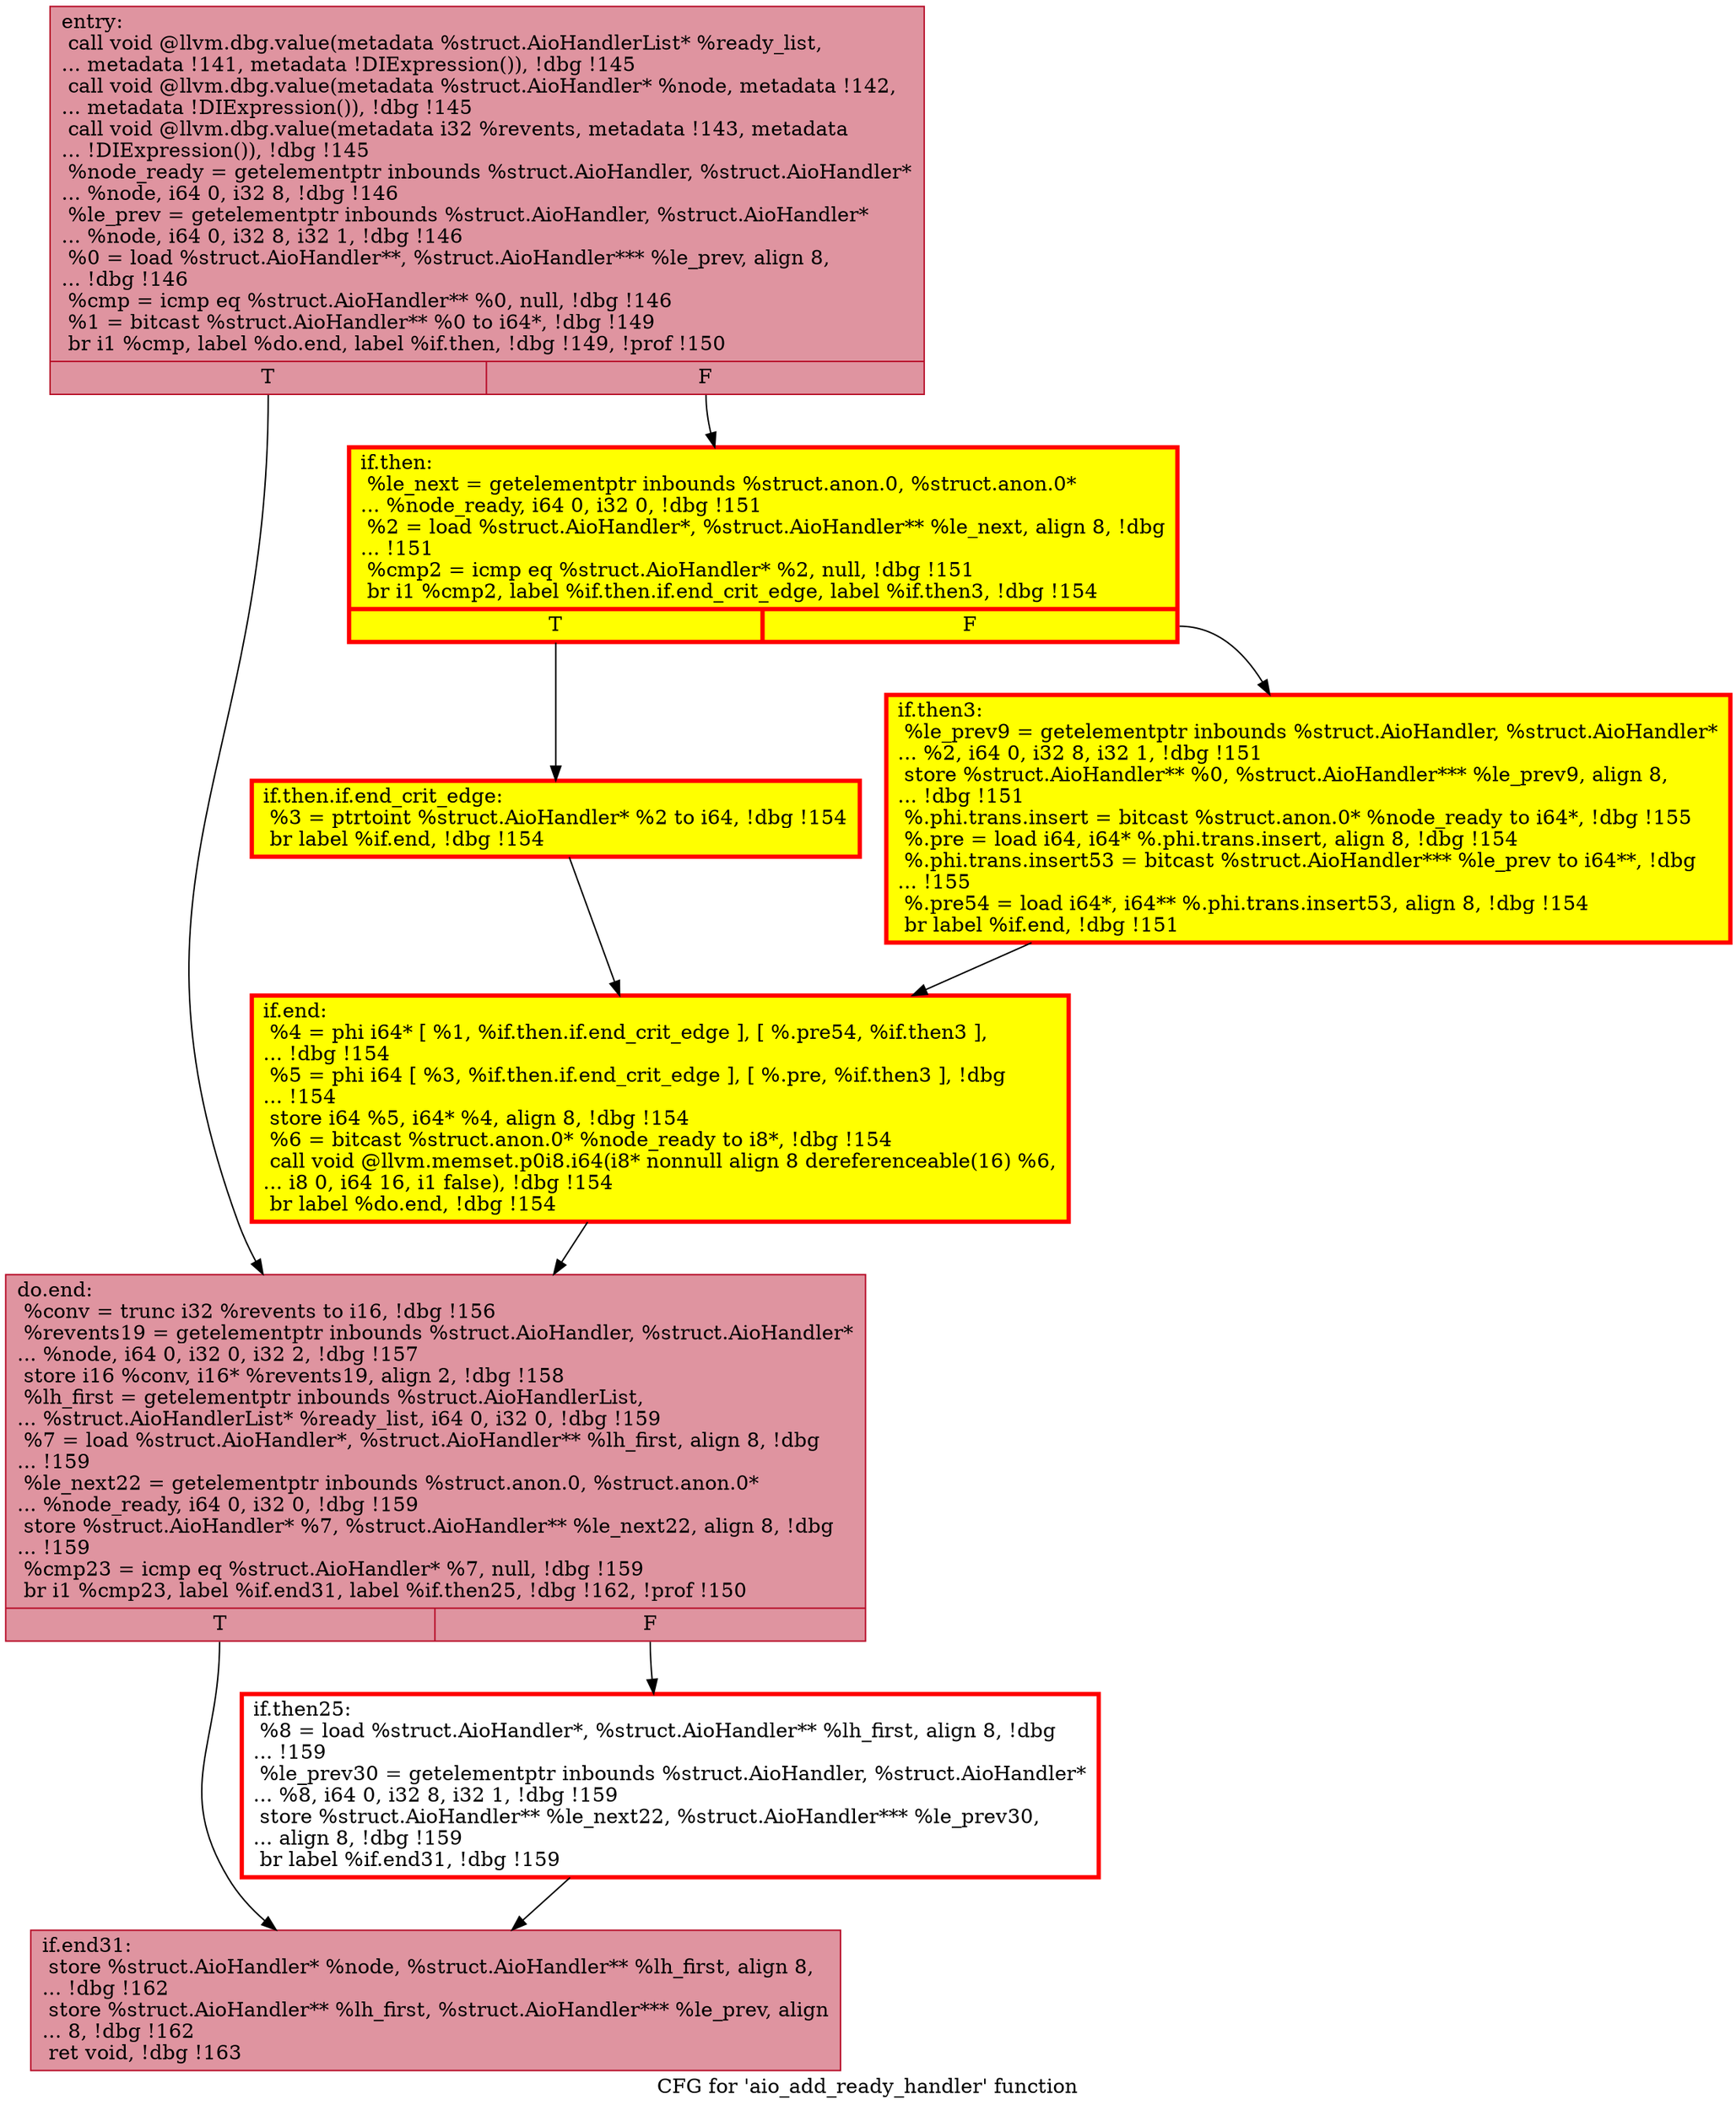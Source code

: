 digraph "CFG for 'aio_add_ready_handler' function" {
	label="CFG for 'aio_add_ready_handler' function";

	Node0x5648f75299f0 [shape=record,color="#b70d28ff", style=filled, fillcolor="#b70d2870",label="{entry:\l  call void @llvm.dbg.value(metadata %struct.AioHandlerList* %ready_list,\l... metadata !141, metadata !DIExpression()), !dbg !145\l  call void @llvm.dbg.value(metadata %struct.AioHandler* %node, metadata !142,\l... metadata !DIExpression()), !dbg !145\l  call void @llvm.dbg.value(metadata i32 %revents, metadata !143, metadata\l... !DIExpression()), !dbg !145\l  %node_ready = getelementptr inbounds %struct.AioHandler, %struct.AioHandler*\l... %node, i64 0, i32 8, !dbg !146\l  %le_prev = getelementptr inbounds %struct.AioHandler, %struct.AioHandler*\l... %node, i64 0, i32 8, i32 1, !dbg !146\l  %0 = load %struct.AioHandler**, %struct.AioHandler*** %le_prev, align 8,\l... !dbg !146\l  %cmp = icmp eq %struct.AioHandler** %0, null, !dbg !146\l  %1 = bitcast %struct.AioHandler** %0 to i64*, !dbg !149\l  br i1 %cmp, label %do.end, label %if.then, !dbg !149, !prof !150\l|{<s0>T|<s1>F}}"];
	Node0x5648f75299f0:s0 -> Node0x5648f75558c0;
	Node0x5648f75299f0:s1 -> Node0x5648f7555a20;
	Node0x5648f7555a20 [shape=record,penwidth=3.0, style="filled", color="red", fillcolor="yellow",label="{if.then:                                          \l  %le_next = getelementptr inbounds %struct.anon.0, %struct.anon.0*\l... %node_ready, i64 0, i32 0, !dbg !151\l  %2 = load %struct.AioHandler*, %struct.AioHandler** %le_next, align 8, !dbg\l... !151\l  %cmp2 = icmp eq %struct.AioHandler* %2, null, !dbg !151\l  br i1 %cmp2, label %if.then.if.end_crit_edge, label %if.then3, !dbg !154\l|{<s0>T|<s1>F}}"];
	Node0x5648f7555a20:s0 -> Node0x5648f7627a00;
	Node0x5648f7555a20:s1 -> Node0x5648f75567b0;
	Node0x5648f7627a00 [shape=record,penwidth=3.0, style="filled", color="red", fillcolor="yellow",label="{if.then.if.end_crit_edge:                         \l  %3 = ptrtoint %struct.AioHandler* %2 to i64, !dbg !154\l  br label %if.end, !dbg !154\l}"];
	Node0x5648f7627a00 -> Node0x5648f7556800;
	Node0x5648f75567b0 [shape=record,penwidth=3.0, style="filled", color="red", fillcolor="yellow",label="{if.then3:                                         \l  %le_prev9 = getelementptr inbounds %struct.AioHandler, %struct.AioHandler*\l... %2, i64 0, i32 8, i32 1, !dbg !151\l  store %struct.AioHandler** %0, %struct.AioHandler*** %le_prev9, align 8,\l... !dbg !151\l  %.phi.trans.insert = bitcast %struct.anon.0* %node_ready to i64*, !dbg !155\l  %.pre = load i64, i64* %.phi.trans.insert, align 8, !dbg !154\l  %.phi.trans.insert53 = bitcast %struct.AioHandler*** %le_prev to i64**, !dbg\l... !155\l  %.pre54 = load i64*, i64** %.phi.trans.insert53, align 8, !dbg !154\l  br label %if.end, !dbg !151\l}"];
	Node0x5648f75567b0 -> Node0x5648f7556800;
	Node0x5648f7556800 [shape=record,penwidth=3.0, style="filled", color="red", fillcolor="yellow",label="{if.end:                                           \l  %4 = phi i64* [ %1, %if.then.if.end_crit_edge ], [ %.pre54, %if.then3 ],\l... !dbg !154\l  %5 = phi i64 [ %3, %if.then.if.end_crit_edge ], [ %.pre, %if.then3 ], !dbg\l... !154\l  store i64 %5, i64* %4, align 8, !dbg !154\l  %6 = bitcast %struct.anon.0* %node_ready to i8*, !dbg !154\l  call void @llvm.memset.p0i8.i64(i8* nonnull align 8 dereferenceable(16) %6,\l... i8 0, i64 16, i1 false), !dbg !154\l  br label %do.end, !dbg !154\l}"];
	Node0x5648f7556800 -> Node0x5648f75558c0;
	Node0x5648f75558c0 [shape=record,color="#b70d28ff", style=filled, fillcolor="#b70d2870",label="{do.end:                                           \l  %conv = trunc i32 %revents to i16, !dbg !156\l  %revents19 = getelementptr inbounds %struct.AioHandler, %struct.AioHandler*\l... %node, i64 0, i32 0, i32 2, !dbg !157\l  store i16 %conv, i16* %revents19, align 2, !dbg !158\l  %lh_first = getelementptr inbounds %struct.AioHandlerList,\l... %struct.AioHandlerList* %ready_list, i64 0, i32 0, !dbg !159\l  %7 = load %struct.AioHandler*, %struct.AioHandler** %lh_first, align 8, !dbg\l... !159\l  %le_next22 = getelementptr inbounds %struct.anon.0, %struct.anon.0*\l... %node_ready, i64 0, i32 0, !dbg !159\l  store %struct.AioHandler* %7, %struct.AioHandler** %le_next22, align 8, !dbg\l... !159\l  %cmp23 = icmp eq %struct.AioHandler* %7, null, !dbg !159\l  br i1 %cmp23, label %if.end31, label %if.then25, !dbg !162, !prof !150\l|{<s0>T|<s1>F}}"];
	Node0x5648f75558c0:s0 -> Node0x5648f75594d0;
	Node0x5648f75558c0:s1 -> Node0x5648f7559480;
	Node0x5648f7559480 [shape=record,penwidth=3.0, color="red",label="{if.then25:                                        \l  %8 = load %struct.AioHandler*, %struct.AioHandler** %lh_first, align 8, !dbg\l... !159\l  %le_prev30 = getelementptr inbounds %struct.AioHandler, %struct.AioHandler*\l... %8, i64 0, i32 8, i32 1, !dbg !159\l  store %struct.AioHandler** %le_next22, %struct.AioHandler*** %le_prev30,\l... align 8, !dbg !159\l  br label %if.end31, !dbg !159\l}"];
	Node0x5648f7559480 -> Node0x5648f75594d0;
	Node0x5648f75594d0 [shape=record,color="#b70d28ff", style=filled, fillcolor="#b70d2870",label="{if.end31:                                         \l  store %struct.AioHandler* %node, %struct.AioHandler** %lh_first, align 8,\l... !dbg !162\l  store %struct.AioHandler** %lh_first, %struct.AioHandler*** %le_prev, align\l... 8, !dbg !162\l  ret void, !dbg !163\l}"];
}
